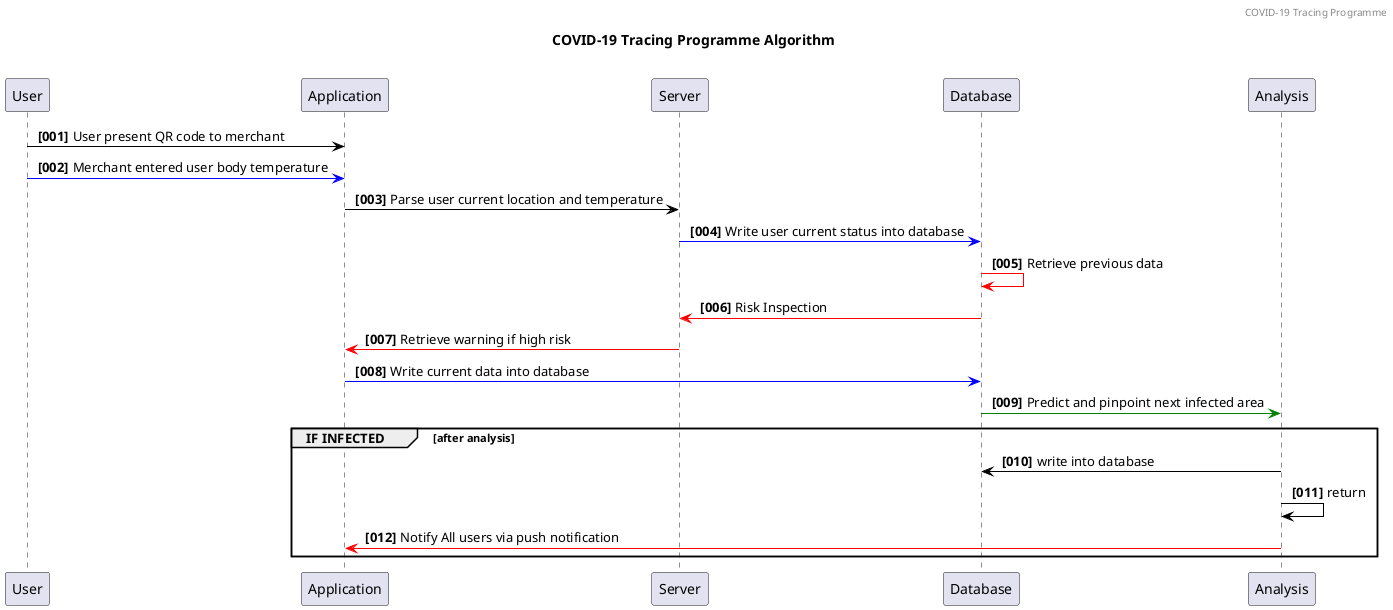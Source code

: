 @startuml COVID19-Tracing Programme
header COVID-19 Tracing Programme
title <b>COVID-19 Tracing Programme Algorithm</b>\n
skinparam Handwritten false

autonumber "<b> [000]"

User -[#black]> Application: User present QR code to merchant
User -[#blue]> Application : Merchant entered user body temperature
Application -[#black]> Server: Parse user current location and temperature
Server -[#blue]> Database: Write user current status into database
Database -[#red]> Database: Retrieve previous data
Database -[#red]> Server: Risk Inspection
Application <[#red]- Server: Retrieve warning if high risk
Application -[#blue]> Database: Write current data into database
Database -[#green]> Analysis: Predict and pinpoint next infected area

group IF INFECTED [after analysis]
    Analysis -[#black]> Database: write into database
    Analysis -[#black]> Analysis: return
    Application <[#red]- Analysis: Notify All users via push notification 
end
@enduml